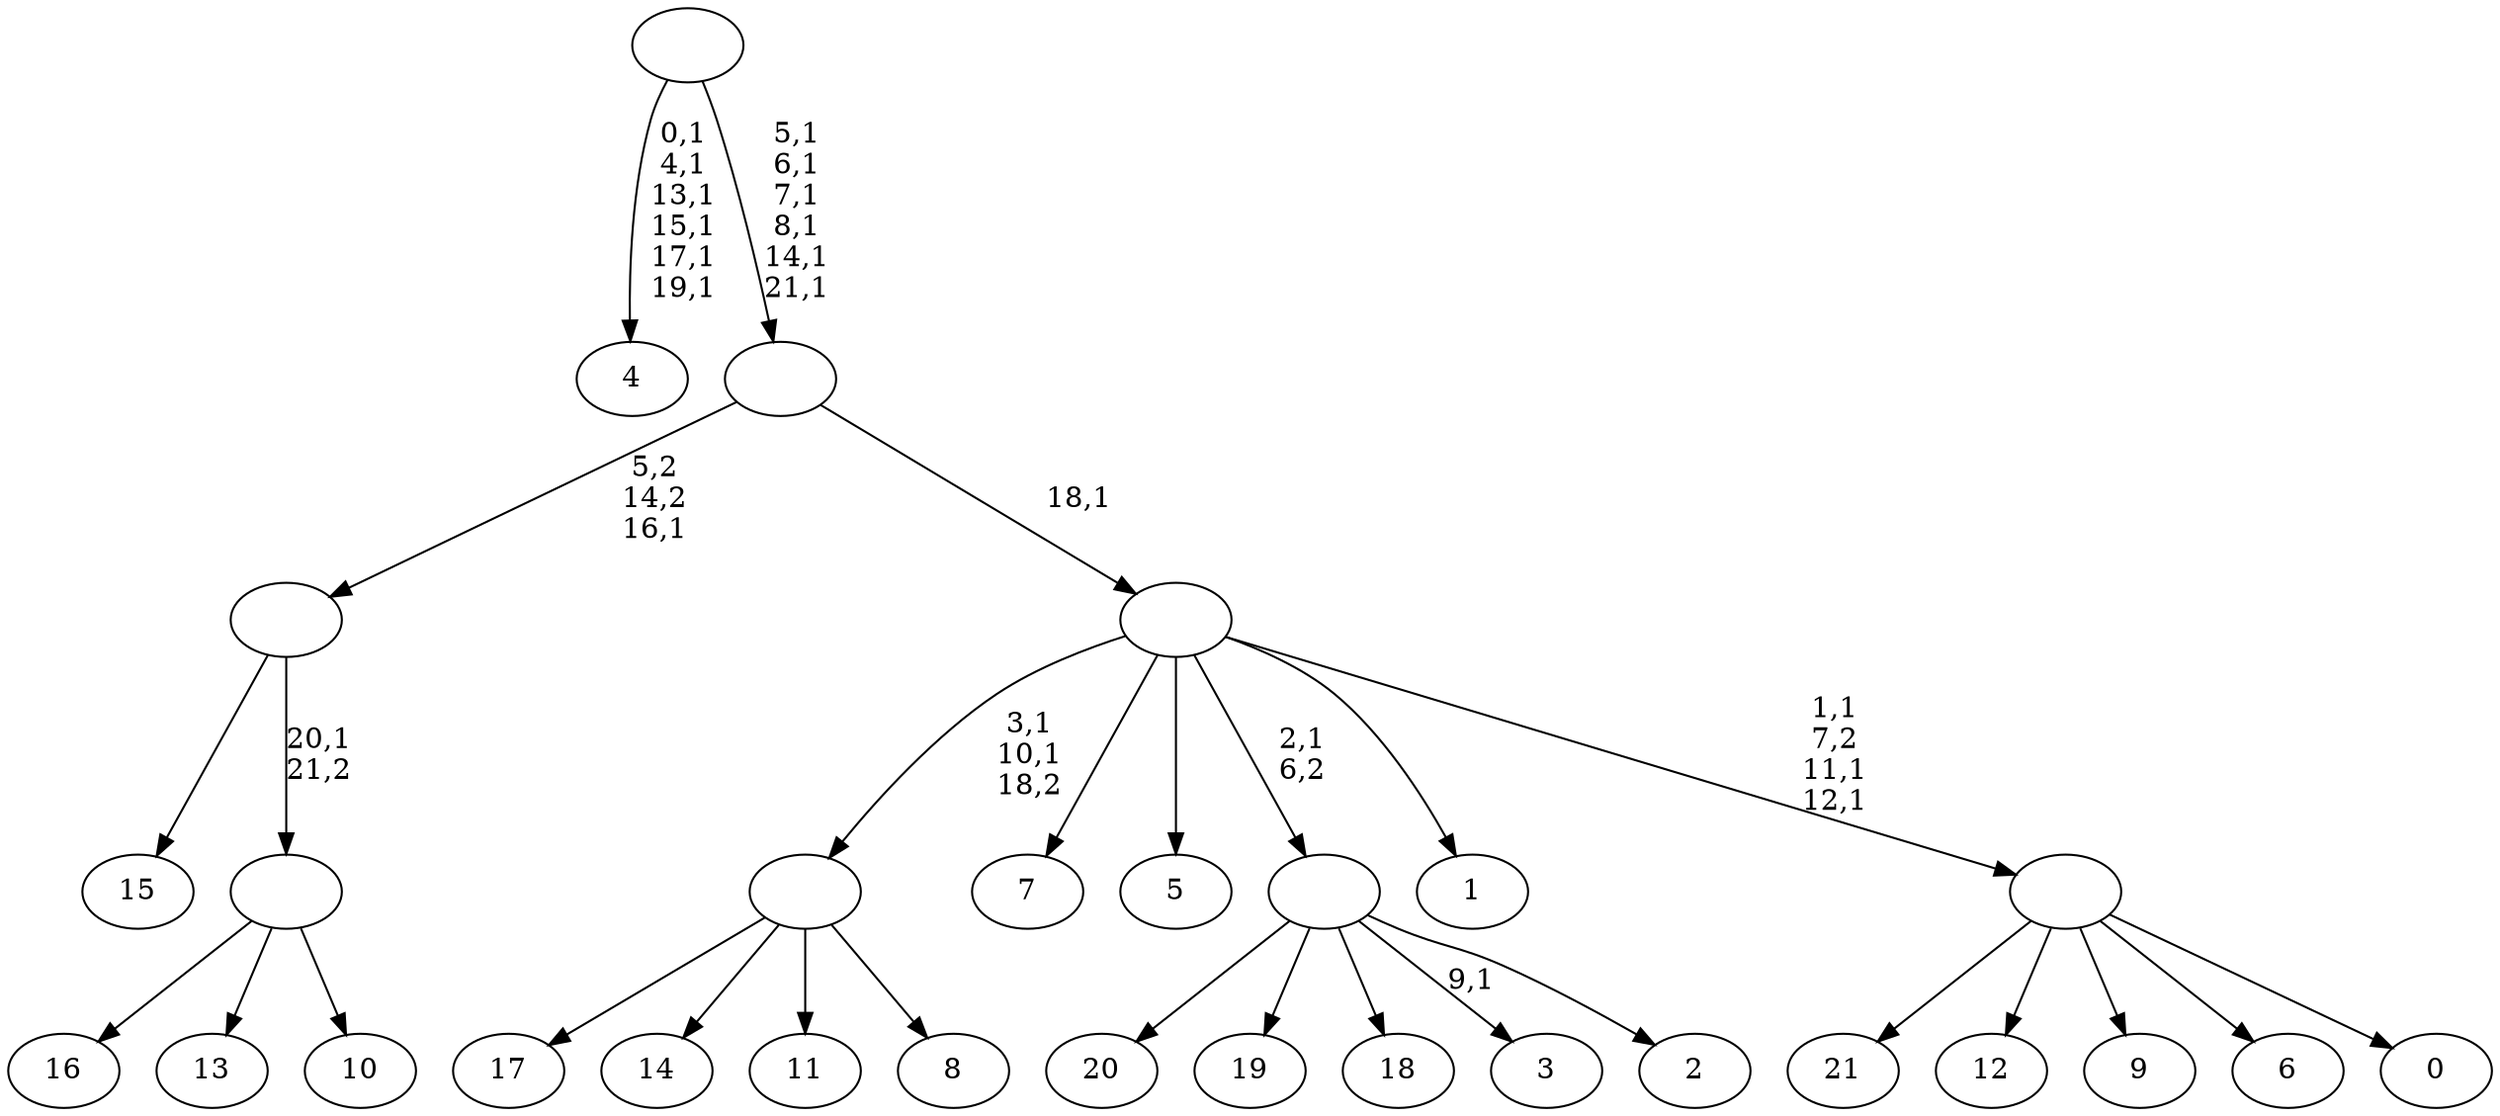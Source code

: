 digraph T {
	44 [label="21"]
	43 [label="20"]
	42 [label="19"]
	41 [label="18"]
	40 [label="17"]
	39 [label="16"]
	38 [label="15"]
	37 [label="14"]
	36 [label="13"]
	35 [label="12"]
	34 [label="11"]
	33 [label="10"]
	32 [label=""]
	31 [label=""]
	30 [label="9"]
	29 [label="8"]
	28 [label=""]
	26 [label="7"]
	25 [label="6"]
	24 [label="5"]
	23 [label="4"]
	16 [label="3"]
	14 [label="2"]
	13 [label=""]
	12 [label="1"]
	11 [label="0"]
	10 [label=""]
	7 [label=""]
	6 [label=""]
	0 [label=""]
	32 -> 39 [label=""]
	32 -> 36 [label=""]
	32 -> 33 [label=""]
	31 -> 38 [label=""]
	31 -> 32 [label="20,1\n21,2"]
	28 -> 40 [label=""]
	28 -> 37 [label=""]
	28 -> 34 [label=""]
	28 -> 29 [label=""]
	13 -> 16 [label="9,1"]
	13 -> 43 [label=""]
	13 -> 42 [label=""]
	13 -> 41 [label=""]
	13 -> 14 [label=""]
	10 -> 44 [label=""]
	10 -> 35 [label=""]
	10 -> 30 [label=""]
	10 -> 25 [label=""]
	10 -> 11 [label=""]
	7 -> 10 [label="1,1\n7,2\n11,1\n12,1"]
	7 -> 28 [label="3,1\n10,1\n18,2"]
	7 -> 26 [label=""]
	7 -> 24 [label=""]
	7 -> 13 [label="2,1\n6,2"]
	7 -> 12 [label=""]
	6 -> 31 [label="5,2\n14,2\n16,1"]
	6 -> 7 [label="18,1"]
	0 -> 6 [label="5,1\n6,1\n7,1\n8,1\n14,1\n21,1"]
	0 -> 23 [label="0,1\n4,1\n13,1\n15,1\n17,1\n19,1"]
}
